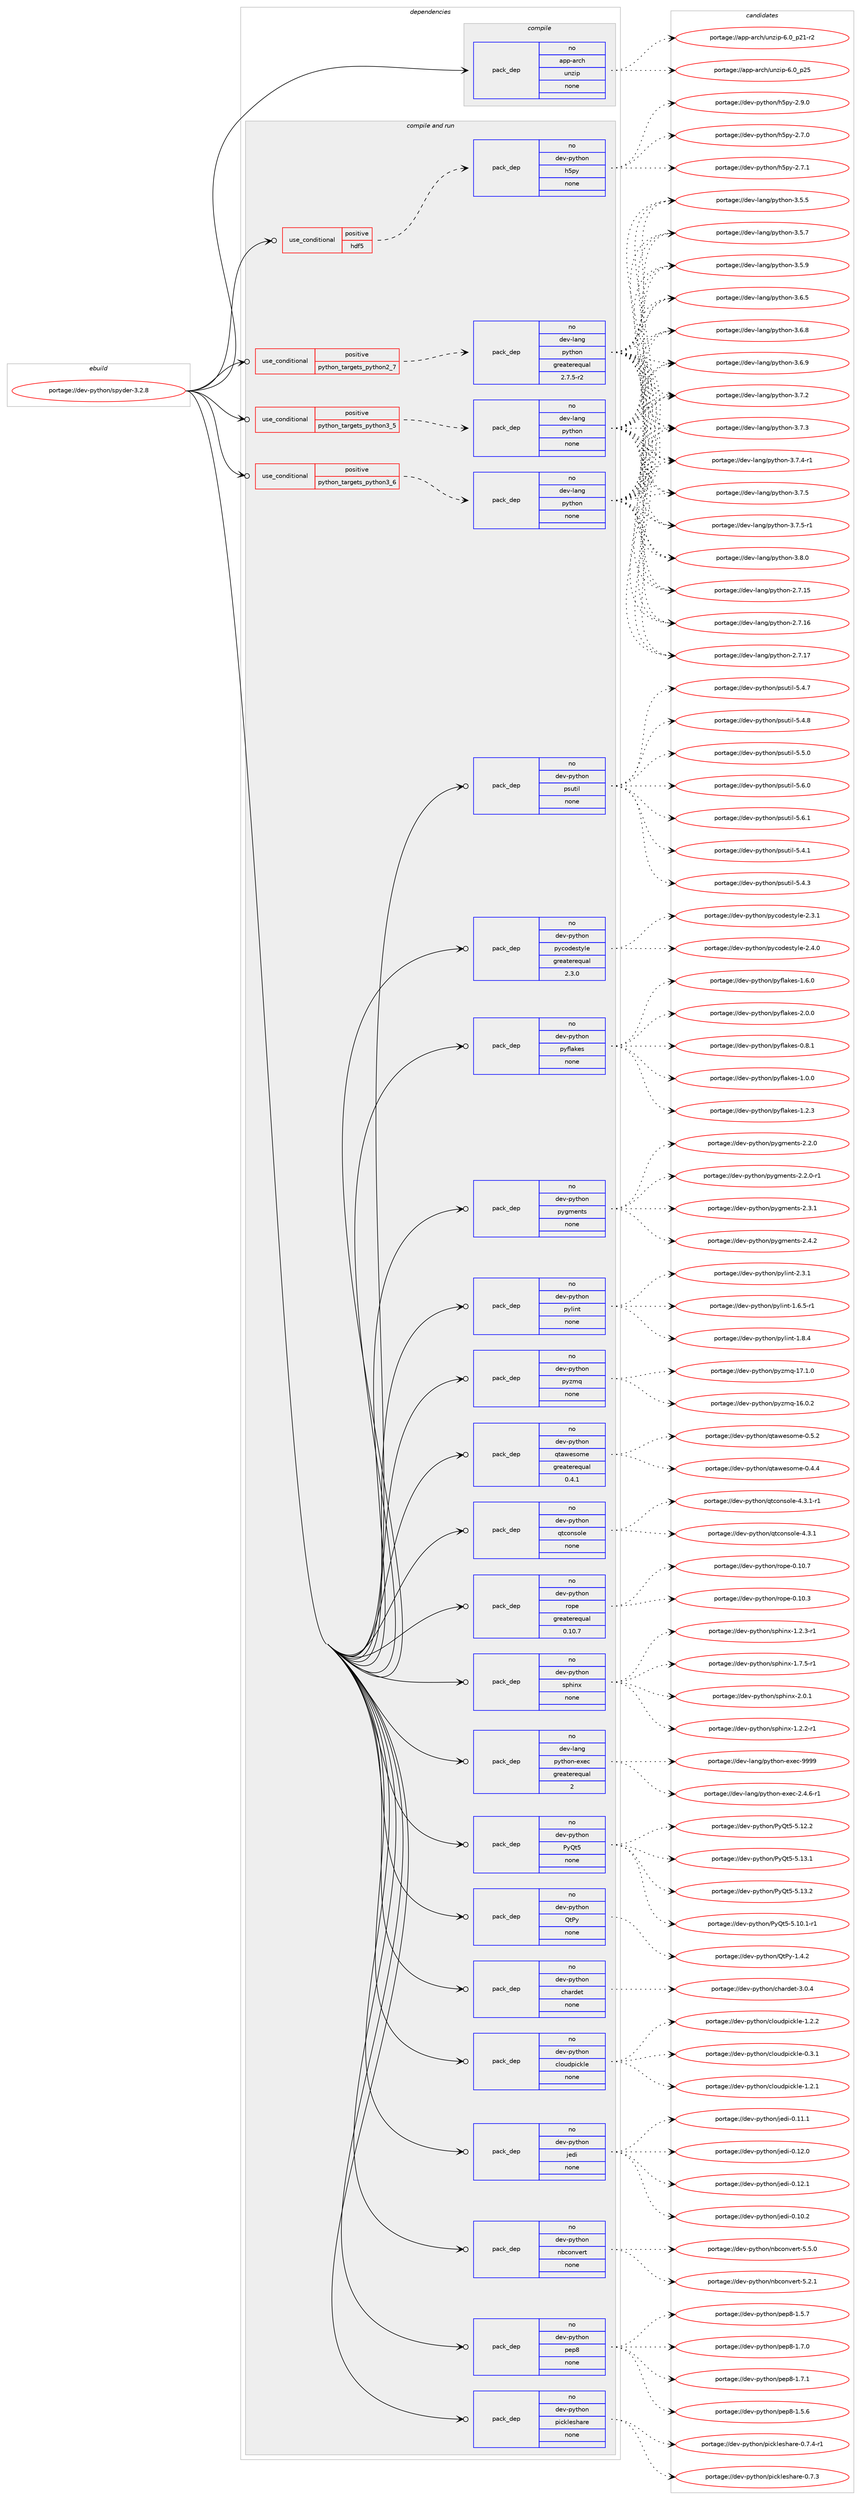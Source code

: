 digraph prolog {

# *************
# Graph options
# *************

newrank=true;
concentrate=true;
compound=true;
graph [rankdir=LR,fontname=Helvetica,fontsize=10,ranksep=1.5];#, ranksep=2.5, nodesep=0.2];
edge  [arrowhead=vee];
node  [fontname=Helvetica,fontsize=10];

# **********
# The ebuild
# **********

subgraph cluster_leftcol {
color=gray;
rank=same;
label=<<i>ebuild</i>>;
id [label="portage://dev-python/spyder-3.2.8", color=red, width=4, href="../dev-python/spyder-3.2.8.svg"];
}

# ****************
# The dependencies
# ****************

subgraph cluster_midcol {
color=gray;
label=<<i>dependencies</i>>;
subgraph cluster_compile {
fillcolor="#eeeeee";
style=filled;
label=<<i>compile</i>>;
subgraph pack131143 {
dependency173678 [label=<<TABLE BORDER="0" CELLBORDER="1" CELLSPACING="0" CELLPADDING="4" WIDTH="220"><TR><TD ROWSPAN="6" CELLPADDING="30">pack_dep</TD></TR><TR><TD WIDTH="110">no</TD></TR><TR><TD>app-arch</TD></TR><TR><TD>unzip</TD></TR><TR><TD>none</TD></TR><TR><TD></TD></TR></TABLE>>, shape=none, color=blue];
}
id:e -> dependency173678:w [weight=20,style="solid",arrowhead="vee"];
}
subgraph cluster_compileandrun {
fillcolor="#eeeeee";
style=filled;
label=<<i>compile and run</i>>;
subgraph cond39130 {
dependency173679 [label=<<TABLE BORDER="0" CELLBORDER="1" CELLSPACING="0" CELLPADDING="4"><TR><TD ROWSPAN="3" CELLPADDING="10">use_conditional</TD></TR><TR><TD>positive</TD></TR><TR><TD>hdf5</TD></TR></TABLE>>, shape=none, color=red];
subgraph pack131144 {
dependency173680 [label=<<TABLE BORDER="0" CELLBORDER="1" CELLSPACING="0" CELLPADDING="4" WIDTH="220"><TR><TD ROWSPAN="6" CELLPADDING="30">pack_dep</TD></TR><TR><TD WIDTH="110">no</TD></TR><TR><TD>dev-python</TD></TR><TR><TD>h5py</TD></TR><TR><TD>none</TD></TR><TR><TD></TD></TR></TABLE>>, shape=none, color=blue];
}
dependency173679:e -> dependency173680:w [weight=20,style="dashed",arrowhead="vee"];
}
id:e -> dependency173679:w [weight=20,style="solid",arrowhead="odotvee"];
subgraph cond39131 {
dependency173681 [label=<<TABLE BORDER="0" CELLBORDER="1" CELLSPACING="0" CELLPADDING="4"><TR><TD ROWSPAN="3" CELLPADDING="10">use_conditional</TD></TR><TR><TD>positive</TD></TR><TR><TD>python_targets_python2_7</TD></TR></TABLE>>, shape=none, color=red];
subgraph pack131145 {
dependency173682 [label=<<TABLE BORDER="0" CELLBORDER="1" CELLSPACING="0" CELLPADDING="4" WIDTH="220"><TR><TD ROWSPAN="6" CELLPADDING="30">pack_dep</TD></TR><TR><TD WIDTH="110">no</TD></TR><TR><TD>dev-lang</TD></TR><TR><TD>python</TD></TR><TR><TD>greaterequal</TD></TR><TR><TD>2.7.5-r2</TD></TR></TABLE>>, shape=none, color=blue];
}
dependency173681:e -> dependency173682:w [weight=20,style="dashed",arrowhead="vee"];
}
id:e -> dependency173681:w [weight=20,style="solid",arrowhead="odotvee"];
subgraph cond39132 {
dependency173683 [label=<<TABLE BORDER="0" CELLBORDER="1" CELLSPACING="0" CELLPADDING="4"><TR><TD ROWSPAN="3" CELLPADDING="10">use_conditional</TD></TR><TR><TD>positive</TD></TR><TR><TD>python_targets_python3_5</TD></TR></TABLE>>, shape=none, color=red];
subgraph pack131146 {
dependency173684 [label=<<TABLE BORDER="0" CELLBORDER="1" CELLSPACING="0" CELLPADDING="4" WIDTH="220"><TR><TD ROWSPAN="6" CELLPADDING="30">pack_dep</TD></TR><TR><TD WIDTH="110">no</TD></TR><TR><TD>dev-lang</TD></TR><TR><TD>python</TD></TR><TR><TD>none</TD></TR><TR><TD></TD></TR></TABLE>>, shape=none, color=blue];
}
dependency173683:e -> dependency173684:w [weight=20,style="dashed",arrowhead="vee"];
}
id:e -> dependency173683:w [weight=20,style="solid",arrowhead="odotvee"];
subgraph cond39133 {
dependency173685 [label=<<TABLE BORDER="0" CELLBORDER="1" CELLSPACING="0" CELLPADDING="4"><TR><TD ROWSPAN="3" CELLPADDING="10">use_conditional</TD></TR><TR><TD>positive</TD></TR><TR><TD>python_targets_python3_6</TD></TR></TABLE>>, shape=none, color=red];
subgraph pack131147 {
dependency173686 [label=<<TABLE BORDER="0" CELLBORDER="1" CELLSPACING="0" CELLPADDING="4" WIDTH="220"><TR><TD ROWSPAN="6" CELLPADDING="30">pack_dep</TD></TR><TR><TD WIDTH="110">no</TD></TR><TR><TD>dev-lang</TD></TR><TR><TD>python</TD></TR><TR><TD>none</TD></TR><TR><TD></TD></TR></TABLE>>, shape=none, color=blue];
}
dependency173685:e -> dependency173686:w [weight=20,style="dashed",arrowhead="vee"];
}
id:e -> dependency173685:w [weight=20,style="solid",arrowhead="odotvee"];
subgraph pack131148 {
dependency173687 [label=<<TABLE BORDER="0" CELLBORDER="1" CELLSPACING="0" CELLPADDING="4" WIDTH="220"><TR><TD ROWSPAN="6" CELLPADDING="30">pack_dep</TD></TR><TR><TD WIDTH="110">no</TD></TR><TR><TD>dev-lang</TD></TR><TR><TD>python-exec</TD></TR><TR><TD>greaterequal</TD></TR><TR><TD>2</TD></TR></TABLE>>, shape=none, color=blue];
}
id:e -> dependency173687:w [weight=20,style="solid",arrowhead="odotvee"];
subgraph pack131149 {
dependency173688 [label=<<TABLE BORDER="0" CELLBORDER="1" CELLSPACING="0" CELLPADDING="4" WIDTH="220"><TR><TD ROWSPAN="6" CELLPADDING="30">pack_dep</TD></TR><TR><TD WIDTH="110">no</TD></TR><TR><TD>dev-python</TD></TR><TR><TD>PyQt5</TD></TR><TR><TD>none</TD></TR><TR><TD></TD></TR></TABLE>>, shape=none, color=blue];
}
id:e -> dependency173688:w [weight=20,style="solid",arrowhead="odotvee"];
subgraph pack131150 {
dependency173689 [label=<<TABLE BORDER="0" CELLBORDER="1" CELLSPACING="0" CELLPADDING="4" WIDTH="220"><TR><TD ROWSPAN="6" CELLPADDING="30">pack_dep</TD></TR><TR><TD WIDTH="110">no</TD></TR><TR><TD>dev-python</TD></TR><TR><TD>QtPy</TD></TR><TR><TD>none</TD></TR><TR><TD></TD></TR></TABLE>>, shape=none, color=blue];
}
id:e -> dependency173689:w [weight=20,style="solid",arrowhead="odotvee"];
subgraph pack131151 {
dependency173690 [label=<<TABLE BORDER="0" CELLBORDER="1" CELLSPACING="0" CELLPADDING="4" WIDTH="220"><TR><TD ROWSPAN="6" CELLPADDING="30">pack_dep</TD></TR><TR><TD WIDTH="110">no</TD></TR><TR><TD>dev-python</TD></TR><TR><TD>chardet</TD></TR><TR><TD>none</TD></TR><TR><TD></TD></TR></TABLE>>, shape=none, color=blue];
}
id:e -> dependency173690:w [weight=20,style="solid",arrowhead="odotvee"];
subgraph pack131152 {
dependency173691 [label=<<TABLE BORDER="0" CELLBORDER="1" CELLSPACING="0" CELLPADDING="4" WIDTH="220"><TR><TD ROWSPAN="6" CELLPADDING="30">pack_dep</TD></TR><TR><TD WIDTH="110">no</TD></TR><TR><TD>dev-python</TD></TR><TR><TD>cloudpickle</TD></TR><TR><TD>none</TD></TR><TR><TD></TD></TR></TABLE>>, shape=none, color=blue];
}
id:e -> dependency173691:w [weight=20,style="solid",arrowhead="odotvee"];
subgraph pack131153 {
dependency173692 [label=<<TABLE BORDER="0" CELLBORDER="1" CELLSPACING="0" CELLPADDING="4" WIDTH="220"><TR><TD ROWSPAN="6" CELLPADDING="30">pack_dep</TD></TR><TR><TD WIDTH="110">no</TD></TR><TR><TD>dev-python</TD></TR><TR><TD>jedi</TD></TR><TR><TD>none</TD></TR><TR><TD></TD></TR></TABLE>>, shape=none, color=blue];
}
id:e -> dependency173692:w [weight=20,style="solid",arrowhead="odotvee"];
subgraph pack131154 {
dependency173693 [label=<<TABLE BORDER="0" CELLBORDER="1" CELLSPACING="0" CELLPADDING="4" WIDTH="220"><TR><TD ROWSPAN="6" CELLPADDING="30">pack_dep</TD></TR><TR><TD WIDTH="110">no</TD></TR><TR><TD>dev-python</TD></TR><TR><TD>nbconvert</TD></TR><TR><TD>none</TD></TR><TR><TD></TD></TR></TABLE>>, shape=none, color=blue];
}
id:e -> dependency173693:w [weight=20,style="solid",arrowhead="odotvee"];
subgraph pack131155 {
dependency173694 [label=<<TABLE BORDER="0" CELLBORDER="1" CELLSPACING="0" CELLPADDING="4" WIDTH="220"><TR><TD ROWSPAN="6" CELLPADDING="30">pack_dep</TD></TR><TR><TD WIDTH="110">no</TD></TR><TR><TD>dev-python</TD></TR><TR><TD>pep8</TD></TR><TR><TD>none</TD></TR><TR><TD></TD></TR></TABLE>>, shape=none, color=blue];
}
id:e -> dependency173694:w [weight=20,style="solid",arrowhead="odotvee"];
subgraph pack131156 {
dependency173695 [label=<<TABLE BORDER="0" CELLBORDER="1" CELLSPACING="0" CELLPADDING="4" WIDTH="220"><TR><TD ROWSPAN="6" CELLPADDING="30">pack_dep</TD></TR><TR><TD WIDTH="110">no</TD></TR><TR><TD>dev-python</TD></TR><TR><TD>pickleshare</TD></TR><TR><TD>none</TD></TR><TR><TD></TD></TR></TABLE>>, shape=none, color=blue];
}
id:e -> dependency173695:w [weight=20,style="solid",arrowhead="odotvee"];
subgraph pack131157 {
dependency173696 [label=<<TABLE BORDER="0" CELLBORDER="1" CELLSPACING="0" CELLPADDING="4" WIDTH="220"><TR><TD ROWSPAN="6" CELLPADDING="30">pack_dep</TD></TR><TR><TD WIDTH="110">no</TD></TR><TR><TD>dev-python</TD></TR><TR><TD>psutil</TD></TR><TR><TD>none</TD></TR><TR><TD></TD></TR></TABLE>>, shape=none, color=blue];
}
id:e -> dependency173696:w [weight=20,style="solid",arrowhead="odotvee"];
subgraph pack131158 {
dependency173697 [label=<<TABLE BORDER="0" CELLBORDER="1" CELLSPACING="0" CELLPADDING="4" WIDTH="220"><TR><TD ROWSPAN="6" CELLPADDING="30">pack_dep</TD></TR><TR><TD WIDTH="110">no</TD></TR><TR><TD>dev-python</TD></TR><TR><TD>pycodestyle</TD></TR><TR><TD>greaterequal</TD></TR><TR><TD>2.3.0</TD></TR></TABLE>>, shape=none, color=blue];
}
id:e -> dependency173697:w [weight=20,style="solid",arrowhead="odotvee"];
subgraph pack131159 {
dependency173698 [label=<<TABLE BORDER="0" CELLBORDER="1" CELLSPACING="0" CELLPADDING="4" WIDTH="220"><TR><TD ROWSPAN="6" CELLPADDING="30">pack_dep</TD></TR><TR><TD WIDTH="110">no</TD></TR><TR><TD>dev-python</TD></TR><TR><TD>pyflakes</TD></TR><TR><TD>none</TD></TR><TR><TD></TD></TR></TABLE>>, shape=none, color=blue];
}
id:e -> dependency173698:w [weight=20,style="solid",arrowhead="odotvee"];
subgraph pack131160 {
dependency173699 [label=<<TABLE BORDER="0" CELLBORDER="1" CELLSPACING="0" CELLPADDING="4" WIDTH="220"><TR><TD ROWSPAN="6" CELLPADDING="30">pack_dep</TD></TR><TR><TD WIDTH="110">no</TD></TR><TR><TD>dev-python</TD></TR><TR><TD>pygments</TD></TR><TR><TD>none</TD></TR><TR><TD></TD></TR></TABLE>>, shape=none, color=blue];
}
id:e -> dependency173699:w [weight=20,style="solid",arrowhead="odotvee"];
subgraph pack131161 {
dependency173700 [label=<<TABLE BORDER="0" CELLBORDER="1" CELLSPACING="0" CELLPADDING="4" WIDTH="220"><TR><TD ROWSPAN="6" CELLPADDING="30">pack_dep</TD></TR><TR><TD WIDTH="110">no</TD></TR><TR><TD>dev-python</TD></TR><TR><TD>pylint</TD></TR><TR><TD>none</TD></TR><TR><TD></TD></TR></TABLE>>, shape=none, color=blue];
}
id:e -> dependency173700:w [weight=20,style="solid",arrowhead="odotvee"];
subgraph pack131162 {
dependency173701 [label=<<TABLE BORDER="0" CELLBORDER="1" CELLSPACING="0" CELLPADDING="4" WIDTH="220"><TR><TD ROWSPAN="6" CELLPADDING="30">pack_dep</TD></TR><TR><TD WIDTH="110">no</TD></TR><TR><TD>dev-python</TD></TR><TR><TD>pyzmq</TD></TR><TR><TD>none</TD></TR><TR><TD></TD></TR></TABLE>>, shape=none, color=blue];
}
id:e -> dependency173701:w [weight=20,style="solid",arrowhead="odotvee"];
subgraph pack131163 {
dependency173702 [label=<<TABLE BORDER="0" CELLBORDER="1" CELLSPACING="0" CELLPADDING="4" WIDTH="220"><TR><TD ROWSPAN="6" CELLPADDING="30">pack_dep</TD></TR><TR><TD WIDTH="110">no</TD></TR><TR><TD>dev-python</TD></TR><TR><TD>qtawesome</TD></TR><TR><TD>greaterequal</TD></TR><TR><TD>0.4.1</TD></TR></TABLE>>, shape=none, color=blue];
}
id:e -> dependency173702:w [weight=20,style="solid",arrowhead="odotvee"];
subgraph pack131164 {
dependency173703 [label=<<TABLE BORDER="0" CELLBORDER="1" CELLSPACING="0" CELLPADDING="4" WIDTH="220"><TR><TD ROWSPAN="6" CELLPADDING="30">pack_dep</TD></TR><TR><TD WIDTH="110">no</TD></TR><TR><TD>dev-python</TD></TR><TR><TD>qtconsole</TD></TR><TR><TD>none</TD></TR><TR><TD></TD></TR></TABLE>>, shape=none, color=blue];
}
id:e -> dependency173703:w [weight=20,style="solid",arrowhead="odotvee"];
subgraph pack131165 {
dependency173704 [label=<<TABLE BORDER="0" CELLBORDER="1" CELLSPACING="0" CELLPADDING="4" WIDTH="220"><TR><TD ROWSPAN="6" CELLPADDING="30">pack_dep</TD></TR><TR><TD WIDTH="110">no</TD></TR><TR><TD>dev-python</TD></TR><TR><TD>rope</TD></TR><TR><TD>greaterequal</TD></TR><TR><TD>0.10.7</TD></TR></TABLE>>, shape=none, color=blue];
}
id:e -> dependency173704:w [weight=20,style="solid",arrowhead="odotvee"];
subgraph pack131166 {
dependency173705 [label=<<TABLE BORDER="0" CELLBORDER="1" CELLSPACING="0" CELLPADDING="4" WIDTH="220"><TR><TD ROWSPAN="6" CELLPADDING="30">pack_dep</TD></TR><TR><TD WIDTH="110">no</TD></TR><TR><TD>dev-python</TD></TR><TR><TD>sphinx</TD></TR><TR><TD>none</TD></TR><TR><TD></TD></TR></TABLE>>, shape=none, color=blue];
}
id:e -> dependency173705:w [weight=20,style="solid",arrowhead="odotvee"];
}
subgraph cluster_run {
fillcolor="#eeeeee";
style=filled;
label=<<i>run</i>>;
}
}

# **************
# The candidates
# **************

subgraph cluster_choices {
rank=same;
color=gray;
label=<<i>candidates</i>>;

subgraph choice131143 {
color=black;
nodesep=1;
choiceportage9711211245971149910447117110122105112455446489511250494511450 [label="portage://app-arch/unzip-6.0_p21-r2", color=red, width=4,href="../app-arch/unzip-6.0_p21-r2.svg"];
choiceportage971121124597114991044711711012210511245544648951125053 [label="portage://app-arch/unzip-6.0_p25", color=red, width=4,href="../app-arch/unzip-6.0_p25.svg"];
dependency173678:e -> choiceportage9711211245971149910447117110122105112455446489511250494511450:w [style=dotted,weight="100"];
dependency173678:e -> choiceportage971121124597114991044711711012210511245544648951125053:w [style=dotted,weight="100"];
}
subgraph choice131144 {
color=black;
nodesep=1;
choiceportage100101118451121211161041111104710453112121455046554648 [label="portage://dev-python/h5py-2.7.0", color=red, width=4,href="../dev-python/h5py-2.7.0.svg"];
choiceportage100101118451121211161041111104710453112121455046554649 [label="portage://dev-python/h5py-2.7.1", color=red, width=4,href="../dev-python/h5py-2.7.1.svg"];
choiceportage100101118451121211161041111104710453112121455046574648 [label="portage://dev-python/h5py-2.9.0", color=red, width=4,href="../dev-python/h5py-2.9.0.svg"];
dependency173680:e -> choiceportage100101118451121211161041111104710453112121455046554648:w [style=dotted,weight="100"];
dependency173680:e -> choiceportage100101118451121211161041111104710453112121455046554649:w [style=dotted,weight="100"];
dependency173680:e -> choiceportage100101118451121211161041111104710453112121455046574648:w [style=dotted,weight="100"];
}
subgraph choice131145 {
color=black;
nodesep=1;
choiceportage10010111845108971101034711212111610411111045504655464953 [label="portage://dev-lang/python-2.7.15", color=red, width=4,href="../dev-lang/python-2.7.15.svg"];
choiceportage10010111845108971101034711212111610411111045504655464954 [label="portage://dev-lang/python-2.7.16", color=red, width=4,href="../dev-lang/python-2.7.16.svg"];
choiceportage10010111845108971101034711212111610411111045504655464955 [label="portage://dev-lang/python-2.7.17", color=red, width=4,href="../dev-lang/python-2.7.17.svg"];
choiceportage100101118451089711010347112121116104111110455146534653 [label="portage://dev-lang/python-3.5.5", color=red, width=4,href="../dev-lang/python-3.5.5.svg"];
choiceportage100101118451089711010347112121116104111110455146534655 [label="portage://dev-lang/python-3.5.7", color=red, width=4,href="../dev-lang/python-3.5.7.svg"];
choiceportage100101118451089711010347112121116104111110455146534657 [label="portage://dev-lang/python-3.5.9", color=red, width=4,href="../dev-lang/python-3.5.9.svg"];
choiceportage100101118451089711010347112121116104111110455146544653 [label="portage://dev-lang/python-3.6.5", color=red, width=4,href="../dev-lang/python-3.6.5.svg"];
choiceportage100101118451089711010347112121116104111110455146544656 [label="portage://dev-lang/python-3.6.8", color=red, width=4,href="../dev-lang/python-3.6.8.svg"];
choiceportage100101118451089711010347112121116104111110455146544657 [label="portage://dev-lang/python-3.6.9", color=red, width=4,href="../dev-lang/python-3.6.9.svg"];
choiceportage100101118451089711010347112121116104111110455146554650 [label="portage://dev-lang/python-3.7.2", color=red, width=4,href="../dev-lang/python-3.7.2.svg"];
choiceportage100101118451089711010347112121116104111110455146554651 [label="portage://dev-lang/python-3.7.3", color=red, width=4,href="../dev-lang/python-3.7.3.svg"];
choiceportage1001011184510897110103471121211161041111104551465546524511449 [label="portage://dev-lang/python-3.7.4-r1", color=red, width=4,href="../dev-lang/python-3.7.4-r1.svg"];
choiceportage100101118451089711010347112121116104111110455146554653 [label="portage://dev-lang/python-3.7.5", color=red, width=4,href="../dev-lang/python-3.7.5.svg"];
choiceportage1001011184510897110103471121211161041111104551465546534511449 [label="portage://dev-lang/python-3.7.5-r1", color=red, width=4,href="../dev-lang/python-3.7.5-r1.svg"];
choiceportage100101118451089711010347112121116104111110455146564648 [label="portage://dev-lang/python-3.8.0", color=red, width=4,href="../dev-lang/python-3.8.0.svg"];
dependency173682:e -> choiceportage10010111845108971101034711212111610411111045504655464953:w [style=dotted,weight="100"];
dependency173682:e -> choiceportage10010111845108971101034711212111610411111045504655464954:w [style=dotted,weight="100"];
dependency173682:e -> choiceportage10010111845108971101034711212111610411111045504655464955:w [style=dotted,weight="100"];
dependency173682:e -> choiceportage100101118451089711010347112121116104111110455146534653:w [style=dotted,weight="100"];
dependency173682:e -> choiceportage100101118451089711010347112121116104111110455146534655:w [style=dotted,weight="100"];
dependency173682:e -> choiceportage100101118451089711010347112121116104111110455146534657:w [style=dotted,weight="100"];
dependency173682:e -> choiceportage100101118451089711010347112121116104111110455146544653:w [style=dotted,weight="100"];
dependency173682:e -> choiceportage100101118451089711010347112121116104111110455146544656:w [style=dotted,weight="100"];
dependency173682:e -> choiceportage100101118451089711010347112121116104111110455146544657:w [style=dotted,weight="100"];
dependency173682:e -> choiceportage100101118451089711010347112121116104111110455146554650:w [style=dotted,weight="100"];
dependency173682:e -> choiceportage100101118451089711010347112121116104111110455146554651:w [style=dotted,weight="100"];
dependency173682:e -> choiceportage1001011184510897110103471121211161041111104551465546524511449:w [style=dotted,weight="100"];
dependency173682:e -> choiceportage100101118451089711010347112121116104111110455146554653:w [style=dotted,weight="100"];
dependency173682:e -> choiceportage1001011184510897110103471121211161041111104551465546534511449:w [style=dotted,weight="100"];
dependency173682:e -> choiceportage100101118451089711010347112121116104111110455146564648:w [style=dotted,weight="100"];
}
subgraph choice131146 {
color=black;
nodesep=1;
choiceportage10010111845108971101034711212111610411111045504655464953 [label="portage://dev-lang/python-2.7.15", color=red, width=4,href="../dev-lang/python-2.7.15.svg"];
choiceportage10010111845108971101034711212111610411111045504655464954 [label="portage://dev-lang/python-2.7.16", color=red, width=4,href="../dev-lang/python-2.7.16.svg"];
choiceportage10010111845108971101034711212111610411111045504655464955 [label="portage://dev-lang/python-2.7.17", color=red, width=4,href="../dev-lang/python-2.7.17.svg"];
choiceportage100101118451089711010347112121116104111110455146534653 [label="portage://dev-lang/python-3.5.5", color=red, width=4,href="../dev-lang/python-3.5.5.svg"];
choiceportage100101118451089711010347112121116104111110455146534655 [label="portage://dev-lang/python-3.5.7", color=red, width=4,href="../dev-lang/python-3.5.7.svg"];
choiceportage100101118451089711010347112121116104111110455146534657 [label="portage://dev-lang/python-3.5.9", color=red, width=4,href="../dev-lang/python-3.5.9.svg"];
choiceportage100101118451089711010347112121116104111110455146544653 [label="portage://dev-lang/python-3.6.5", color=red, width=4,href="../dev-lang/python-3.6.5.svg"];
choiceportage100101118451089711010347112121116104111110455146544656 [label="portage://dev-lang/python-3.6.8", color=red, width=4,href="../dev-lang/python-3.6.8.svg"];
choiceportage100101118451089711010347112121116104111110455146544657 [label="portage://dev-lang/python-3.6.9", color=red, width=4,href="../dev-lang/python-3.6.9.svg"];
choiceportage100101118451089711010347112121116104111110455146554650 [label="portage://dev-lang/python-3.7.2", color=red, width=4,href="../dev-lang/python-3.7.2.svg"];
choiceportage100101118451089711010347112121116104111110455146554651 [label="portage://dev-lang/python-3.7.3", color=red, width=4,href="../dev-lang/python-3.7.3.svg"];
choiceportage1001011184510897110103471121211161041111104551465546524511449 [label="portage://dev-lang/python-3.7.4-r1", color=red, width=4,href="../dev-lang/python-3.7.4-r1.svg"];
choiceportage100101118451089711010347112121116104111110455146554653 [label="portage://dev-lang/python-3.7.5", color=red, width=4,href="../dev-lang/python-3.7.5.svg"];
choiceportage1001011184510897110103471121211161041111104551465546534511449 [label="portage://dev-lang/python-3.7.5-r1", color=red, width=4,href="../dev-lang/python-3.7.5-r1.svg"];
choiceportage100101118451089711010347112121116104111110455146564648 [label="portage://dev-lang/python-3.8.0", color=red, width=4,href="../dev-lang/python-3.8.0.svg"];
dependency173684:e -> choiceportage10010111845108971101034711212111610411111045504655464953:w [style=dotted,weight="100"];
dependency173684:e -> choiceportage10010111845108971101034711212111610411111045504655464954:w [style=dotted,weight="100"];
dependency173684:e -> choiceportage10010111845108971101034711212111610411111045504655464955:w [style=dotted,weight="100"];
dependency173684:e -> choiceportage100101118451089711010347112121116104111110455146534653:w [style=dotted,weight="100"];
dependency173684:e -> choiceportage100101118451089711010347112121116104111110455146534655:w [style=dotted,weight="100"];
dependency173684:e -> choiceportage100101118451089711010347112121116104111110455146534657:w [style=dotted,weight="100"];
dependency173684:e -> choiceportage100101118451089711010347112121116104111110455146544653:w [style=dotted,weight="100"];
dependency173684:e -> choiceportage100101118451089711010347112121116104111110455146544656:w [style=dotted,weight="100"];
dependency173684:e -> choiceportage100101118451089711010347112121116104111110455146544657:w [style=dotted,weight="100"];
dependency173684:e -> choiceportage100101118451089711010347112121116104111110455146554650:w [style=dotted,weight="100"];
dependency173684:e -> choiceportage100101118451089711010347112121116104111110455146554651:w [style=dotted,weight="100"];
dependency173684:e -> choiceportage1001011184510897110103471121211161041111104551465546524511449:w [style=dotted,weight="100"];
dependency173684:e -> choiceportage100101118451089711010347112121116104111110455146554653:w [style=dotted,weight="100"];
dependency173684:e -> choiceportage1001011184510897110103471121211161041111104551465546534511449:w [style=dotted,weight="100"];
dependency173684:e -> choiceportage100101118451089711010347112121116104111110455146564648:w [style=dotted,weight="100"];
}
subgraph choice131147 {
color=black;
nodesep=1;
choiceportage10010111845108971101034711212111610411111045504655464953 [label="portage://dev-lang/python-2.7.15", color=red, width=4,href="../dev-lang/python-2.7.15.svg"];
choiceportage10010111845108971101034711212111610411111045504655464954 [label="portage://dev-lang/python-2.7.16", color=red, width=4,href="../dev-lang/python-2.7.16.svg"];
choiceportage10010111845108971101034711212111610411111045504655464955 [label="portage://dev-lang/python-2.7.17", color=red, width=4,href="../dev-lang/python-2.7.17.svg"];
choiceportage100101118451089711010347112121116104111110455146534653 [label="portage://dev-lang/python-3.5.5", color=red, width=4,href="../dev-lang/python-3.5.5.svg"];
choiceportage100101118451089711010347112121116104111110455146534655 [label="portage://dev-lang/python-3.5.7", color=red, width=4,href="../dev-lang/python-3.5.7.svg"];
choiceportage100101118451089711010347112121116104111110455146534657 [label="portage://dev-lang/python-3.5.9", color=red, width=4,href="../dev-lang/python-3.5.9.svg"];
choiceportage100101118451089711010347112121116104111110455146544653 [label="portage://dev-lang/python-3.6.5", color=red, width=4,href="../dev-lang/python-3.6.5.svg"];
choiceportage100101118451089711010347112121116104111110455146544656 [label="portage://dev-lang/python-3.6.8", color=red, width=4,href="../dev-lang/python-3.6.8.svg"];
choiceportage100101118451089711010347112121116104111110455146544657 [label="portage://dev-lang/python-3.6.9", color=red, width=4,href="../dev-lang/python-3.6.9.svg"];
choiceportage100101118451089711010347112121116104111110455146554650 [label="portage://dev-lang/python-3.7.2", color=red, width=4,href="../dev-lang/python-3.7.2.svg"];
choiceportage100101118451089711010347112121116104111110455146554651 [label="portage://dev-lang/python-3.7.3", color=red, width=4,href="../dev-lang/python-3.7.3.svg"];
choiceportage1001011184510897110103471121211161041111104551465546524511449 [label="portage://dev-lang/python-3.7.4-r1", color=red, width=4,href="../dev-lang/python-3.7.4-r1.svg"];
choiceportage100101118451089711010347112121116104111110455146554653 [label="portage://dev-lang/python-3.7.5", color=red, width=4,href="../dev-lang/python-3.7.5.svg"];
choiceportage1001011184510897110103471121211161041111104551465546534511449 [label="portage://dev-lang/python-3.7.5-r1", color=red, width=4,href="../dev-lang/python-3.7.5-r1.svg"];
choiceportage100101118451089711010347112121116104111110455146564648 [label="portage://dev-lang/python-3.8.0", color=red, width=4,href="../dev-lang/python-3.8.0.svg"];
dependency173686:e -> choiceportage10010111845108971101034711212111610411111045504655464953:w [style=dotted,weight="100"];
dependency173686:e -> choiceportage10010111845108971101034711212111610411111045504655464954:w [style=dotted,weight="100"];
dependency173686:e -> choiceportage10010111845108971101034711212111610411111045504655464955:w [style=dotted,weight="100"];
dependency173686:e -> choiceportage100101118451089711010347112121116104111110455146534653:w [style=dotted,weight="100"];
dependency173686:e -> choiceportage100101118451089711010347112121116104111110455146534655:w [style=dotted,weight="100"];
dependency173686:e -> choiceportage100101118451089711010347112121116104111110455146534657:w [style=dotted,weight="100"];
dependency173686:e -> choiceportage100101118451089711010347112121116104111110455146544653:w [style=dotted,weight="100"];
dependency173686:e -> choiceportage100101118451089711010347112121116104111110455146544656:w [style=dotted,weight="100"];
dependency173686:e -> choiceportage100101118451089711010347112121116104111110455146544657:w [style=dotted,weight="100"];
dependency173686:e -> choiceportage100101118451089711010347112121116104111110455146554650:w [style=dotted,weight="100"];
dependency173686:e -> choiceportage100101118451089711010347112121116104111110455146554651:w [style=dotted,weight="100"];
dependency173686:e -> choiceportage1001011184510897110103471121211161041111104551465546524511449:w [style=dotted,weight="100"];
dependency173686:e -> choiceportage100101118451089711010347112121116104111110455146554653:w [style=dotted,weight="100"];
dependency173686:e -> choiceportage1001011184510897110103471121211161041111104551465546534511449:w [style=dotted,weight="100"];
dependency173686:e -> choiceportage100101118451089711010347112121116104111110455146564648:w [style=dotted,weight="100"];
}
subgraph choice131148 {
color=black;
nodesep=1;
choiceportage10010111845108971101034711212111610411111045101120101994550465246544511449 [label="portage://dev-lang/python-exec-2.4.6-r1", color=red, width=4,href="../dev-lang/python-exec-2.4.6-r1.svg"];
choiceportage10010111845108971101034711212111610411111045101120101994557575757 [label="portage://dev-lang/python-exec-9999", color=red, width=4,href="../dev-lang/python-exec-9999.svg"];
dependency173687:e -> choiceportage10010111845108971101034711212111610411111045101120101994550465246544511449:w [style=dotted,weight="100"];
dependency173687:e -> choiceportage10010111845108971101034711212111610411111045101120101994557575757:w [style=dotted,weight="100"];
}
subgraph choice131149 {
color=black;
nodesep=1;
choiceportage1001011184511212111610411111047801218111653455346494846494511449 [label="portage://dev-python/PyQt5-5.10.1-r1", color=red, width=4,href="../dev-python/PyQt5-5.10.1-r1.svg"];
choiceportage100101118451121211161041111104780121811165345534649504650 [label="portage://dev-python/PyQt5-5.12.2", color=red, width=4,href="../dev-python/PyQt5-5.12.2.svg"];
choiceportage100101118451121211161041111104780121811165345534649514649 [label="portage://dev-python/PyQt5-5.13.1", color=red, width=4,href="../dev-python/PyQt5-5.13.1.svg"];
choiceportage100101118451121211161041111104780121811165345534649514650 [label="portage://dev-python/PyQt5-5.13.2", color=red, width=4,href="../dev-python/PyQt5-5.13.2.svg"];
dependency173688:e -> choiceportage1001011184511212111610411111047801218111653455346494846494511449:w [style=dotted,weight="100"];
dependency173688:e -> choiceportage100101118451121211161041111104780121811165345534649504650:w [style=dotted,weight="100"];
dependency173688:e -> choiceportage100101118451121211161041111104780121811165345534649514649:w [style=dotted,weight="100"];
dependency173688:e -> choiceportage100101118451121211161041111104780121811165345534649514650:w [style=dotted,weight="100"];
}
subgraph choice131150 {
color=black;
nodesep=1;
choiceportage10010111845112121116104111110478111680121454946524650 [label="portage://dev-python/QtPy-1.4.2", color=red, width=4,href="../dev-python/QtPy-1.4.2.svg"];
dependency173689:e -> choiceportage10010111845112121116104111110478111680121454946524650:w [style=dotted,weight="100"];
}
subgraph choice131151 {
color=black;
nodesep=1;
choiceportage10010111845112121116104111110479910497114100101116455146484652 [label="portage://dev-python/chardet-3.0.4", color=red, width=4,href="../dev-python/chardet-3.0.4.svg"];
dependency173690:e -> choiceportage10010111845112121116104111110479910497114100101116455146484652:w [style=dotted,weight="100"];
}
subgraph choice131152 {
color=black;
nodesep=1;
choiceportage10010111845112121116104111110479910811111710011210599107108101454846514649 [label="portage://dev-python/cloudpickle-0.3.1", color=red, width=4,href="../dev-python/cloudpickle-0.3.1.svg"];
choiceportage10010111845112121116104111110479910811111710011210599107108101454946504649 [label="portage://dev-python/cloudpickle-1.2.1", color=red, width=4,href="../dev-python/cloudpickle-1.2.1.svg"];
choiceportage10010111845112121116104111110479910811111710011210599107108101454946504650 [label="portage://dev-python/cloudpickle-1.2.2", color=red, width=4,href="../dev-python/cloudpickle-1.2.2.svg"];
dependency173691:e -> choiceportage10010111845112121116104111110479910811111710011210599107108101454846514649:w [style=dotted,weight="100"];
dependency173691:e -> choiceportage10010111845112121116104111110479910811111710011210599107108101454946504649:w [style=dotted,weight="100"];
dependency173691:e -> choiceportage10010111845112121116104111110479910811111710011210599107108101454946504650:w [style=dotted,weight="100"];
}
subgraph choice131153 {
color=black;
nodesep=1;
choiceportage100101118451121211161041111104710610110010545484649484650 [label="portage://dev-python/jedi-0.10.2", color=red, width=4,href="../dev-python/jedi-0.10.2.svg"];
choiceportage100101118451121211161041111104710610110010545484649494649 [label="portage://dev-python/jedi-0.11.1", color=red, width=4,href="../dev-python/jedi-0.11.1.svg"];
choiceportage100101118451121211161041111104710610110010545484649504648 [label="portage://dev-python/jedi-0.12.0", color=red, width=4,href="../dev-python/jedi-0.12.0.svg"];
choiceportage100101118451121211161041111104710610110010545484649504649 [label="portage://dev-python/jedi-0.12.1", color=red, width=4,href="../dev-python/jedi-0.12.1.svg"];
dependency173692:e -> choiceportage100101118451121211161041111104710610110010545484649484650:w [style=dotted,weight="100"];
dependency173692:e -> choiceportage100101118451121211161041111104710610110010545484649494649:w [style=dotted,weight="100"];
dependency173692:e -> choiceportage100101118451121211161041111104710610110010545484649504648:w [style=dotted,weight="100"];
dependency173692:e -> choiceportage100101118451121211161041111104710610110010545484649504649:w [style=dotted,weight="100"];
}
subgraph choice131154 {
color=black;
nodesep=1;
choiceportage10010111845112121116104111110471109899111110118101114116455346504649 [label="portage://dev-python/nbconvert-5.2.1", color=red, width=4,href="../dev-python/nbconvert-5.2.1.svg"];
choiceportage10010111845112121116104111110471109899111110118101114116455346534648 [label="portage://dev-python/nbconvert-5.5.0", color=red, width=4,href="../dev-python/nbconvert-5.5.0.svg"];
dependency173693:e -> choiceportage10010111845112121116104111110471109899111110118101114116455346504649:w [style=dotted,weight="100"];
dependency173693:e -> choiceportage10010111845112121116104111110471109899111110118101114116455346534648:w [style=dotted,weight="100"];
}
subgraph choice131155 {
color=black;
nodesep=1;
choiceportage100101118451121211161041111104711210111256454946534654 [label="portage://dev-python/pep8-1.5.6", color=red, width=4,href="../dev-python/pep8-1.5.6.svg"];
choiceportage100101118451121211161041111104711210111256454946534655 [label="portage://dev-python/pep8-1.5.7", color=red, width=4,href="../dev-python/pep8-1.5.7.svg"];
choiceportage100101118451121211161041111104711210111256454946554648 [label="portage://dev-python/pep8-1.7.0", color=red, width=4,href="../dev-python/pep8-1.7.0.svg"];
choiceportage100101118451121211161041111104711210111256454946554649 [label="portage://dev-python/pep8-1.7.1", color=red, width=4,href="../dev-python/pep8-1.7.1.svg"];
dependency173694:e -> choiceportage100101118451121211161041111104711210111256454946534654:w [style=dotted,weight="100"];
dependency173694:e -> choiceportage100101118451121211161041111104711210111256454946534655:w [style=dotted,weight="100"];
dependency173694:e -> choiceportage100101118451121211161041111104711210111256454946554648:w [style=dotted,weight="100"];
dependency173694:e -> choiceportage100101118451121211161041111104711210111256454946554649:w [style=dotted,weight="100"];
}
subgraph choice131156 {
color=black;
nodesep=1;
choiceportage10010111845112121116104111110471121059910710810111510497114101454846554651 [label="portage://dev-python/pickleshare-0.7.3", color=red, width=4,href="../dev-python/pickleshare-0.7.3.svg"];
choiceportage100101118451121211161041111104711210599107108101115104971141014548465546524511449 [label="portage://dev-python/pickleshare-0.7.4-r1", color=red, width=4,href="../dev-python/pickleshare-0.7.4-r1.svg"];
dependency173695:e -> choiceportage10010111845112121116104111110471121059910710810111510497114101454846554651:w [style=dotted,weight="100"];
dependency173695:e -> choiceportage100101118451121211161041111104711210599107108101115104971141014548465546524511449:w [style=dotted,weight="100"];
}
subgraph choice131157 {
color=black;
nodesep=1;
choiceportage1001011184511212111610411111047112115117116105108455346524649 [label="portage://dev-python/psutil-5.4.1", color=red, width=4,href="../dev-python/psutil-5.4.1.svg"];
choiceportage1001011184511212111610411111047112115117116105108455346524651 [label="portage://dev-python/psutil-5.4.3", color=red, width=4,href="../dev-python/psutil-5.4.3.svg"];
choiceportage1001011184511212111610411111047112115117116105108455346524655 [label="portage://dev-python/psutil-5.4.7", color=red, width=4,href="../dev-python/psutil-5.4.7.svg"];
choiceportage1001011184511212111610411111047112115117116105108455346524656 [label="portage://dev-python/psutil-5.4.8", color=red, width=4,href="../dev-python/psutil-5.4.8.svg"];
choiceportage1001011184511212111610411111047112115117116105108455346534648 [label="portage://dev-python/psutil-5.5.0", color=red, width=4,href="../dev-python/psutil-5.5.0.svg"];
choiceportage1001011184511212111610411111047112115117116105108455346544648 [label="portage://dev-python/psutil-5.6.0", color=red, width=4,href="../dev-python/psutil-5.6.0.svg"];
choiceportage1001011184511212111610411111047112115117116105108455346544649 [label="portage://dev-python/psutil-5.6.1", color=red, width=4,href="../dev-python/psutil-5.6.1.svg"];
dependency173696:e -> choiceportage1001011184511212111610411111047112115117116105108455346524649:w [style=dotted,weight="100"];
dependency173696:e -> choiceportage1001011184511212111610411111047112115117116105108455346524651:w [style=dotted,weight="100"];
dependency173696:e -> choiceportage1001011184511212111610411111047112115117116105108455346524655:w [style=dotted,weight="100"];
dependency173696:e -> choiceportage1001011184511212111610411111047112115117116105108455346524656:w [style=dotted,weight="100"];
dependency173696:e -> choiceportage1001011184511212111610411111047112115117116105108455346534648:w [style=dotted,weight="100"];
dependency173696:e -> choiceportage1001011184511212111610411111047112115117116105108455346544648:w [style=dotted,weight="100"];
dependency173696:e -> choiceportage1001011184511212111610411111047112115117116105108455346544649:w [style=dotted,weight="100"];
}
subgraph choice131158 {
color=black;
nodesep=1;
choiceportage100101118451121211161041111104711212199111100101115116121108101455046514649 [label="portage://dev-python/pycodestyle-2.3.1", color=red, width=4,href="../dev-python/pycodestyle-2.3.1.svg"];
choiceportage100101118451121211161041111104711212199111100101115116121108101455046524648 [label="portage://dev-python/pycodestyle-2.4.0", color=red, width=4,href="../dev-python/pycodestyle-2.4.0.svg"];
dependency173697:e -> choiceportage100101118451121211161041111104711212199111100101115116121108101455046514649:w [style=dotted,weight="100"];
dependency173697:e -> choiceportage100101118451121211161041111104711212199111100101115116121108101455046524648:w [style=dotted,weight="100"];
}
subgraph choice131159 {
color=black;
nodesep=1;
choiceportage100101118451121211161041111104711212110210897107101115454846564649 [label="portage://dev-python/pyflakes-0.8.1", color=red, width=4,href="../dev-python/pyflakes-0.8.1.svg"];
choiceportage100101118451121211161041111104711212110210897107101115454946484648 [label="portage://dev-python/pyflakes-1.0.0", color=red, width=4,href="../dev-python/pyflakes-1.0.0.svg"];
choiceportage100101118451121211161041111104711212110210897107101115454946504651 [label="portage://dev-python/pyflakes-1.2.3", color=red, width=4,href="../dev-python/pyflakes-1.2.3.svg"];
choiceportage100101118451121211161041111104711212110210897107101115454946544648 [label="portage://dev-python/pyflakes-1.6.0", color=red, width=4,href="../dev-python/pyflakes-1.6.0.svg"];
choiceportage100101118451121211161041111104711212110210897107101115455046484648 [label="portage://dev-python/pyflakes-2.0.0", color=red, width=4,href="../dev-python/pyflakes-2.0.0.svg"];
dependency173698:e -> choiceportage100101118451121211161041111104711212110210897107101115454846564649:w [style=dotted,weight="100"];
dependency173698:e -> choiceportage100101118451121211161041111104711212110210897107101115454946484648:w [style=dotted,weight="100"];
dependency173698:e -> choiceportage100101118451121211161041111104711212110210897107101115454946504651:w [style=dotted,weight="100"];
dependency173698:e -> choiceportage100101118451121211161041111104711212110210897107101115454946544648:w [style=dotted,weight="100"];
dependency173698:e -> choiceportage100101118451121211161041111104711212110210897107101115455046484648:w [style=dotted,weight="100"];
}
subgraph choice131160 {
color=black;
nodesep=1;
choiceportage1001011184511212111610411111047112121103109101110116115455046504648 [label="portage://dev-python/pygments-2.2.0", color=red, width=4,href="../dev-python/pygments-2.2.0.svg"];
choiceportage10010111845112121116104111110471121211031091011101161154550465046484511449 [label="portage://dev-python/pygments-2.2.0-r1", color=red, width=4,href="../dev-python/pygments-2.2.0-r1.svg"];
choiceportage1001011184511212111610411111047112121103109101110116115455046514649 [label="portage://dev-python/pygments-2.3.1", color=red, width=4,href="../dev-python/pygments-2.3.1.svg"];
choiceportage1001011184511212111610411111047112121103109101110116115455046524650 [label="portage://dev-python/pygments-2.4.2", color=red, width=4,href="../dev-python/pygments-2.4.2.svg"];
dependency173699:e -> choiceportage1001011184511212111610411111047112121103109101110116115455046504648:w [style=dotted,weight="100"];
dependency173699:e -> choiceportage10010111845112121116104111110471121211031091011101161154550465046484511449:w [style=dotted,weight="100"];
dependency173699:e -> choiceportage1001011184511212111610411111047112121103109101110116115455046514649:w [style=dotted,weight="100"];
dependency173699:e -> choiceportage1001011184511212111610411111047112121103109101110116115455046524650:w [style=dotted,weight="100"];
}
subgraph choice131161 {
color=black;
nodesep=1;
choiceportage10010111845112121116104111110471121211081051101164549465446534511449 [label="portage://dev-python/pylint-1.6.5-r1", color=red, width=4,href="../dev-python/pylint-1.6.5-r1.svg"];
choiceportage1001011184511212111610411111047112121108105110116454946564652 [label="portage://dev-python/pylint-1.8.4", color=red, width=4,href="../dev-python/pylint-1.8.4.svg"];
choiceportage1001011184511212111610411111047112121108105110116455046514649 [label="portage://dev-python/pylint-2.3.1", color=red, width=4,href="../dev-python/pylint-2.3.1.svg"];
dependency173700:e -> choiceportage10010111845112121116104111110471121211081051101164549465446534511449:w [style=dotted,weight="100"];
dependency173700:e -> choiceportage1001011184511212111610411111047112121108105110116454946564652:w [style=dotted,weight="100"];
dependency173700:e -> choiceportage1001011184511212111610411111047112121108105110116455046514649:w [style=dotted,weight="100"];
}
subgraph choice131162 {
color=black;
nodesep=1;
choiceportage100101118451121211161041111104711212112210911345495446484650 [label="portage://dev-python/pyzmq-16.0.2", color=red, width=4,href="../dev-python/pyzmq-16.0.2.svg"];
choiceportage100101118451121211161041111104711212112210911345495546494648 [label="portage://dev-python/pyzmq-17.1.0", color=red, width=4,href="../dev-python/pyzmq-17.1.0.svg"];
dependency173701:e -> choiceportage100101118451121211161041111104711212112210911345495446484650:w [style=dotted,weight="100"];
dependency173701:e -> choiceportage100101118451121211161041111104711212112210911345495546494648:w [style=dotted,weight="100"];
}
subgraph choice131163 {
color=black;
nodesep=1;
choiceportage100101118451121211161041111104711311697119101115111109101454846524652 [label="portage://dev-python/qtawesome-0.4.4", color=red, width=4,href="../dev-python/qtawesome-0.4.4.svg"];
choiceportage100101118451121211161041111104711311697119101115111109101454846534650 [label="portage://dev-python/qtawesome-0.5.2", color=red, width=4,href="../dev-python/qtawesome-0.5.2.svg"];
dependency173702:e -> choiceportage100101118451121211161041111104711311697119101115111109101454846524652:w [style=dotted,weight="100"];
dependency173702:e -> choiceportage100101118451121211161041111104711311697119101115111109101454846534650:w [style=dotted,weight="100"];
}
subgraph choice131164 {
color=black;
nodesep=1;
choiceportage100101118451121211161041111104711311699111110115111108101455246514649 [label="portage://dev-python/qtconsole-4.3.1", color=red, width=4,href="../dev-python/qtconsole-4.3.1.svg"];
choiceportage1001011184511212111610411111047113116991111101151111081014552465146494511449 [label="portage://dev-python/qtconsole-4.3.1-r1", color=red, width=4,href="../dev-python/qtconsole-4.3.1-r1.svg"];
dependency173703:e -> choiceportage100101118451121211161041111104711311699111110115111108101455246514649:w [style=dotted,weight="100"];
dependency173703:e -> choiceportage1001011184511212111610411111047113116991111101151111081014552465146494511449:w [style=dotted,weight="100"];
}
subgraph choice131165 {
color=black;
nodesep=1;
choiceportage100101118451121211161041111104711411111210145484649484651 [label="portage://dev-python/rope-0.10.3", color=red, width=4,href="../dev-python/rope-0.10.3.svg"];
choiceportage100101118451121211161041111104711411111210145484649484655 [label="portage://dev-python/rope-0.10.7", color=red, width=4,href="../dev-python/rope-0.10.7.svg"];
dependency173704:e -> choiceportage100101118451121211161041111104711411111210145484649484651:w [style=dotted,weight="100"];
dependency173704:e -> choiceportage100101118451121211161041111104711411111210145484649484655:w [style=dotted,weight="100"];
}
subgraph choice131166 {
color=black;
nodesep=1;
choiceportage10010111845112121116104111110471151121041051101204549465046504511449 [label="portage://dev-python/sphinx-1.2.2-r1", color=red, width=4,href="../dev-python/sphinx-1.2.2-r1.svg"];
choiceportage10010111845112121116104111110471151121041051101204549465046514511449 [label="portage://dev-python/sphinx-1.2.3-r1", color=red, width=4,href="../dev-python/sphinx-1.2.3-r1.svg"];
choiceportage10010111845112121116104111110471151121041051101204549465546534511449 [label="portage://dev-python/sphinx-1.7.5-r1", color=red, width=4,href="../dev-python/sphinx-1.7.5-r1.svg"];
choiceportage1001011184511212111610411111047115112104105110120455046484649 [label="portage://dev-python/sphinx-2.0.1", color=red, width=4,href="../dev-python/sphinx-2.0.1.svg"];
dependency173705:e -> choiceportage10010111845112121116104111110471151121041051101204549465046504511449:w [style=dotted,weight="100"];
dependency173705:e -> choiceportage10010111845112121116104111110471151121041051101204549465046514511449:w [style=dotted,weight="100"];
dependency173705:e -> choiceportage10010111845112121116104111110471151121041051101204549465546534511449:w [style=dotted,weight="100"];
dependency173705:e -> choiceportage1001011184511212111610411111047115112104105110120455046484649:w [style=dotted,weight="100"];
}
}

}
